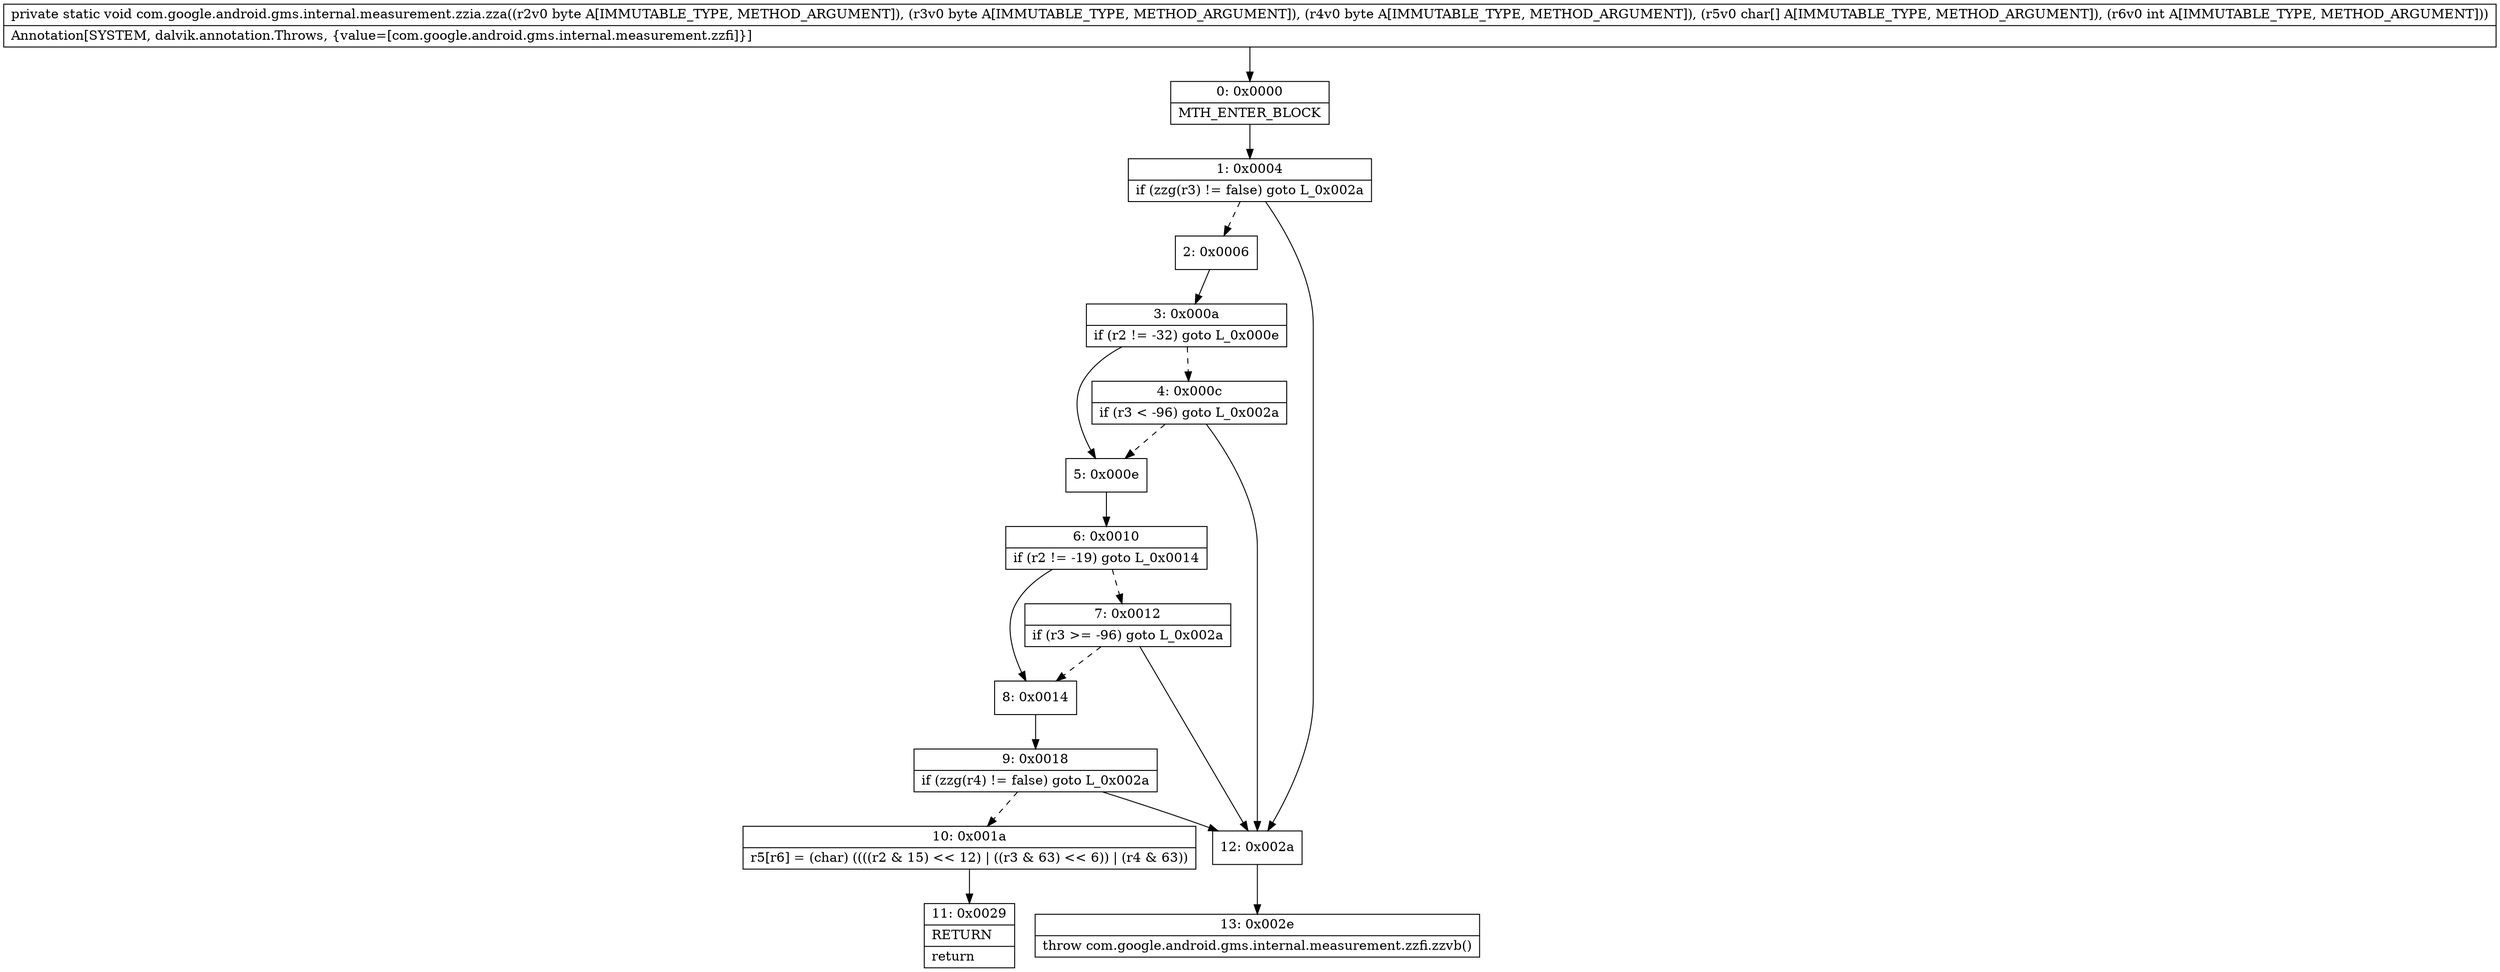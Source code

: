 digraph "CFG forcom.google.android.gms.internal.measurement.zzia.zza(BBB[CI)V" {
Node_0 [shape=record,label="{0\:\ 0x0000|MTH_ENTER_BLOCK\l}"];
Node_1 [shape=record,label="{1\:\ 0x0004|if (zzg(r3) != false) goto L_0x002a\l}"];
Node_2 [shape=record,label="{2\:\ 0x0006}"];
Node_3 [shape=record,label="{3\:\ 0x000a|if (r2 != \-32) goto L_0x000e\l}"];
Node_4 [shape=record,label="{4\:\ 0x000c|if (r3 \< \-96) goto L_0x002a\l}"];
Node_5 [shape=record,label="{5\:\ 0x000e}"];
Node_6 [shape=record,label="{6\:\ 0x0010|if (r2 != \-19) goto L_0x0014\l}"];
Node_7 [shape=record,label="{7\:\ 0x0012|if (r3 \>= \-96) goto L_0x002a\l}"];
Node_8 [shape=record,label="{8\:\ 0x0014}"];
Node_9 [shape=record,label="{9\:\ 0x0018|if (zzg(r4) != false) goto L_0x002a\l}"];
Node_10 [shape=record,label="{10\:\ 0x001a|r5[r6] = (char) ((((r2 & 15) \<\< 12) \| ((r3 & 63) \<\< 6)) \| (r4 & 63))\l}"];
Node_11 [shape=record,label="{11\:\ 0x0029|RETURN\l|return\l}"];
Node_12 [shape=record,label="{12\:\ 0x002a}"];
Node_13 [shape=record,label="{13\:\ 0x002e|throw com.google.android.gms.internal.measurement.zzfi.zzvb()\l}"];
MethodNode[shape=record,label="{private static void com.google.android.gms.internal.measurement.zzia.zza((r2v0 byte A[IMMUTABLE_TYPE, METHOD_ARGUMENT]), (r3v0 byte A[IMMUTABLE_TYPE, METHOD_ARGUMENT]), (r4v0 byte A[IMMUTABLE_TYPE, METHOD_ARGUMENT]), (r5v0 char[] A[IMMUTABLE_TYPE, METHOD_ARGUMENT]), (r6v0 int A[IMMUTABLE_TYPE, METHOD_ARGUMENT]))  | Annotation[SYSTEM, dalvik.annotation.Throws, \{value=[com.google.android.gms.internal.measurement.zzfi]\}]\l}"];
MethodNode -> Node_0;
Node_0 -> Node_1;
Node_1 -> Node_2[style=dashed];
Node_1 -> Node_12;
Node_2 -> Node_3;
Node_3 -> Node_4[style=dashed];
Node_3 -> Node_5;
Node_4 -> Node_5[style=dashed];
Node_4 -> Node_12;
Node_5 -> Node_6;
Node_6 -> Node_7[style=dashed];
Node_6 -> Node_8;
Node_7 -> Node_8[style=dashed];
Node_7 -> Node_12;
Node_8 -> Node_9;
Node_9 -> Node_10[style=dashed];
Node_9 -> Node_12;
Node_10 -> Node_11;
Node_12 -> Node_13;
}

